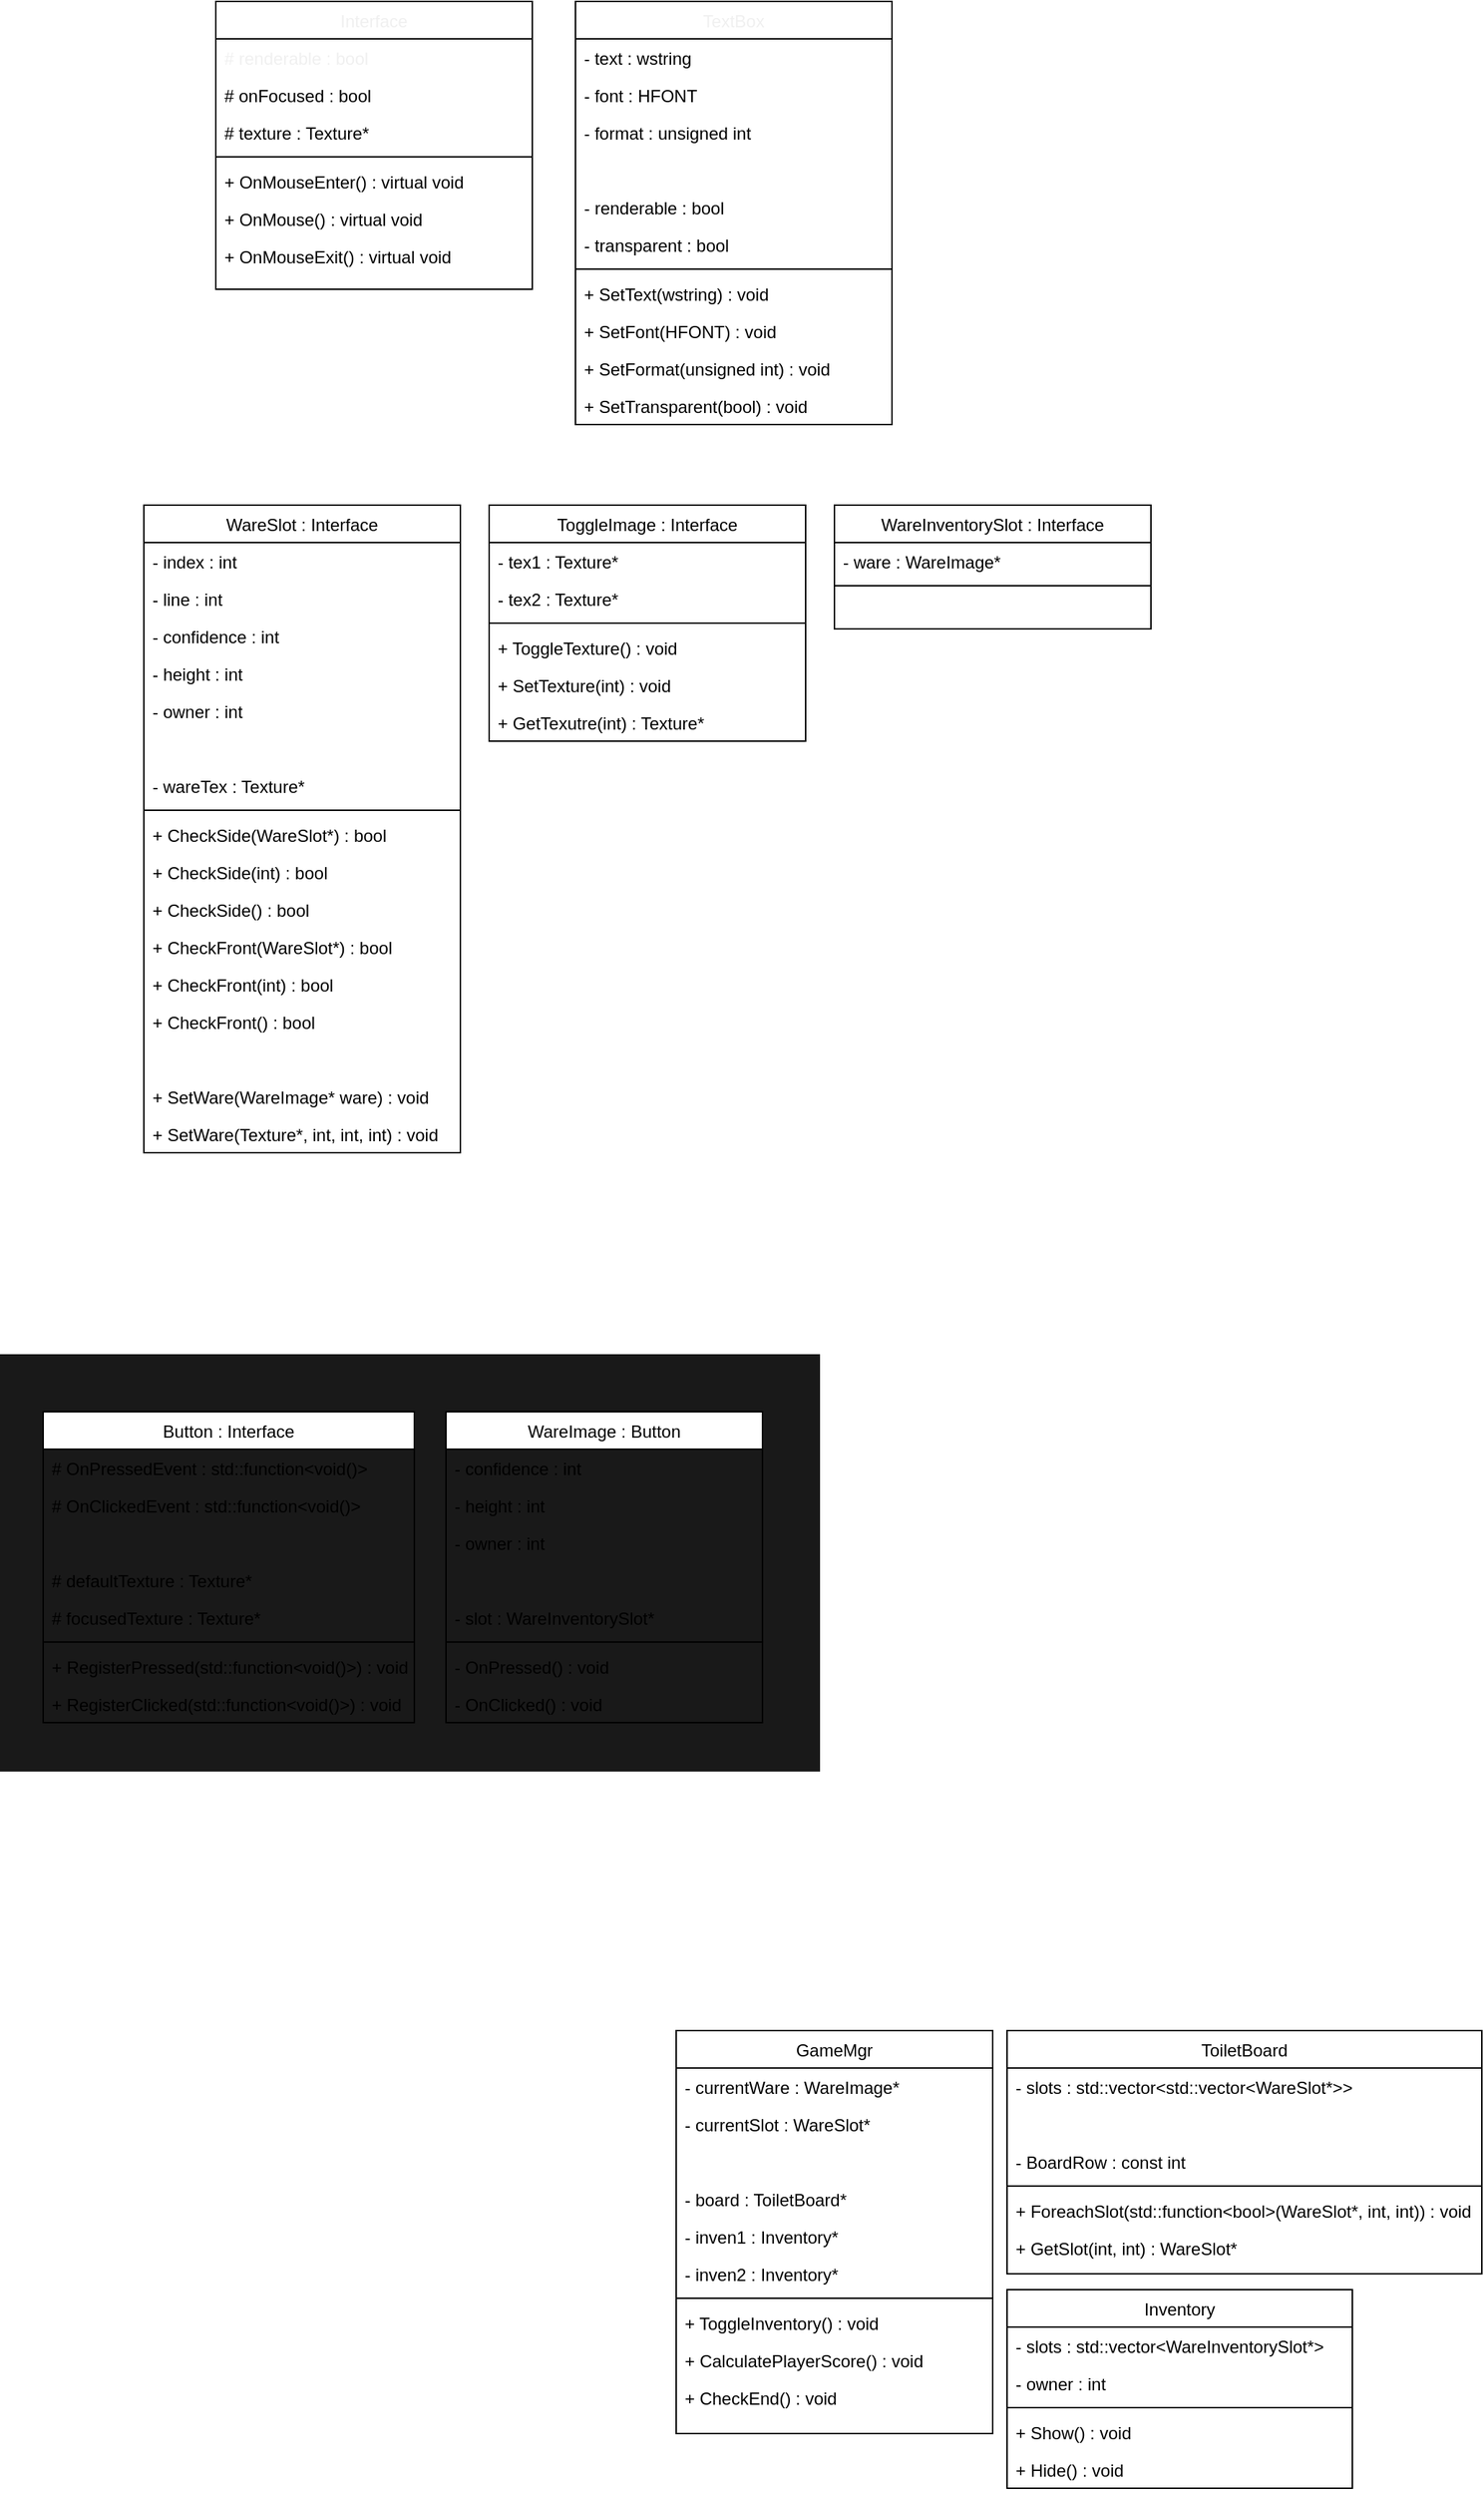 <mxfile>
    <diagram id="CibGFNZwmZv1jZGOBRNl" name="페이지-1">
        <mxGraphModel dx="1219" dy="820" grid="1" gridSize="10" guides="1" tooltips="1" connect="1" arrows="1" fold="1" page="1" pageScale="1" pageWidth="1169" pageHeight="827" math="0" shadow="0">
            <root>
                <mxCell id="0"/>
                <mxCell id="1" parent="0"/>
                <mxCell id="183" value="" style="rounded=1;whiteSpace=wrap;html=1;strokeColor=none;fontColor=#1C1C1C;fillColor=#191919;arcSize=0;" vertex="1" parent="1">
                    <mxGeometry x="240" y="960" width="570" height="290" as="geometry"/>
                </mxCell>
                <mxCell id="43" value="Interface" style="swimlane;fontStyle=0;align=center;verticalAlign=top;childLayout=stackLayout;horizontal=1;startSize=26;horizontalStack=0;resizeParent=1;resizeLast=0;collapsible=1;marginBottom=0;rounded=0;shadow=0;strokeWidth=1;spacingTop=0;fontColor=#F0F0F0;fillColor=none;" vertex="1" parent="1">
                    <mxGeometry x="390" y="20" width="220" height="200" as="geometry">
                        <mxRectangle x="220" y="90" width="160" height="26" as="alternateBounds"/>
                    </mxGeometry>
                </mxCell>
                <mxCell id="44" value="# renderable : bool" style="text;align=left;verticalAlign=top;spacingLeft=4;spacingRight=4;overflow=hidden;rotatable=0;points=[[0,0.5],[1,0.5]];portConstraint=eastwest;rounded=0;shadow=0;html=0;fontColor=#F0F0F0;" vertex="1" parent="43">
                    <mxGeometry y="26" width="220" height="26" as="geometry"/>
                </mxCell>
                <mxCell id="61" value="# onFocused : bool" style="text;align=left;verticalAlign=top;spacingLeft=4;spacingRight=4;overflow=hidden;rotatable=0;points=[[0,0.5],[1,0.5]];portConstraint=eastwest;rounded=0;shadow=0;html=0;" vertex="1" parent="43">
                    <mxGeometry y="52" width="220" height="26" as="geometry"/>
                </mxCell>
                <mxCell id="62" value="# texture : Texture*" style="text;align=left;verticalAlign=top;spacingLeft=4;spacingRight=4;overflow=hidden;rotatable=0;points=[[0,0.5],[1,0.5]];portConstraint=eastwest;rounded=0;shadow=0;html=0;" vertex="1" parent="43">
                    <mxGeometry y="78" width="220" height="26" as="geometry"/>
                </mxCell>
                <mxCell id="45" value="" style="line;html=1;strokeWidth=1;align=left;verticalAlign=middle;spacingTop=-1;spacingLeft=3;spacingRight=3;rotatable=0;labelPosition=right;points=[];portConstraint=eastwest;" vertex="1" parent="43">
                    <mxGeometry y="104" width="220" height="8" as="geometry"/>
                </mxCell>
                <mxCell id="46" value="+ OnMouseEnter() : virtual void" style="text;align=left;verticalAlign=top;spacingLeft=4;spacingRight=4;overflow=hidden;rotatable=0;points=[[0,0.5],[1,0.5]];portConstraint=eastwest;rounded=0;shadow=0;html=0;" vertex="1" parent="43">
                    <mxGeometry y="112" width="220" height="26" as="geometry"/>
                </mxCell>
                <mxCell id="47" value="+ OnMouse() : virtual void" style="text;align=left;verticalAlign=top;spacingLeft=4;spacingRight=4;overflow=hidden;rotatable=0;points=[[0,0.5],[1,0.5]];portConstraint=eastwest;rounded=0;shadow=0;html=0;" vertex="1" parent="43">
                    <mxGeometry y="138" width="220" height="26" as="geometry"/>
                </mxCell>
                <mxCell id="48" value="+ OnMouseExit() : virtual void" style="text;align=left;verticalAlign=top;spacingLeft=4;spacingRight=4;overflow=hidden;rotatable=0;points=[[0,0.5],[1,0.5]];portConstraint=eastwest;rounded=0;shadow=0;html=0;" vertex="1" parent="43">
                    <mxGeometry y="164" width="220" height="26" as="geometry"/>
                </mxCell>
                <mxCell id="49" value="Button : Interface" style="swimlane;fontStyle=0;align=center;verticalAlign=middle;childLayout=stackLayout;horizontal=1;startSize=26;horizontalStack=0;resizeParent=1;resizeLast=0;collapsible=1;marginBottom=0;rounded=0;shadow=0;strokeWidth=1;spacingTop=0;" vertex="1" parent="1">
                    <mxGeometry x="270" y="1000" width="258" height="216" as="geometry">
                        <mxRectangle x="-260" y="-10" width="160" height="26" as="alternateBounds"/>
                    </mxGeometry>
                </mxCell>
                <mxCell id="50" value="# OnPressedEvent : std::function&lt;void()&gt;" style="text;align=left;verticalAlign=middle;spacingLeft=4;spacingRight=4;overflow=hidden;rotatable=0;points=[[0,0.5],[1,0.5]];portConstraint=eastwest;rounded=0;shadow=0;html=0;" vertex="1" parent="49">
                    <mxGeometry y="26" width="258" height="26" as="geometry"/>
                </mxCell>
                <mxCell id="63" value="# OnClickedEvent : std::function&lt;void()&gt;" style="text;align=left;verticalAlign=middle;spacingLeft=4;spacingRight=4;overflow=hidden;rotatable=0;points=[[0,0.5],[1,0.5]];portConstraint=eastwest;rounded=0;shadow=0;html=0;" vertex="1" parent="49">
                    <mxGeometry y="52" width="258" height="26" as="geometry"/>
                </mxCell>
                <mxCell id="65" value=" " style="text;align=left;verticalAlign=middle;spacingLeft=4;spacingRight=4;overflow=hidden;rotatable=0;points=[[0,0.5],[1,0.5]];portConstraint=eastwest;rounded=0;shadow=0;html=0;" vertex="1" parent="49">
                    <mxGeometry y="78" width="258" height="26" as="geometry"/>
                </mxCell>
                <mxCell id="66" value="# defaultTexture : Texture*" style="text;align=left;verticalAlign=middle;spacingLeft=4;spacingRight=4;overflow=hidden;rotatable=0;points=[[0,0.5],[1,0.5]];portConstraint=eastwest;rounded=0;shadow=0;html=0;" vertex="1" parent="49">
                    <mxGeometry y="104" width="258" height="26" as="geometry"/>
                </mxCell>
                <mxCell id="74" value="# focusedTexture : Texture*" style="text;align=left;verticalAlign=middle;spacingLeft=4;spacingRight=4;overflow=hidden;rotatable=0;points=[[0,0.5],[1,0.5]];portConstraint=eastwest;rounded=0;shadow=0;html=0;" vertex="1" parent="49">
                    <mxGeometry y="130" width="258" height="26" as="geometry"/>
                </mxCell>
                <mxCell id="51" value="" style="line;html=1;strokeWidth=1;align=left;verticalAlign=middle;spacingTop=-1;spacingLeft=3;spacingRight=3;rotatable=0;labelPosition=right;points=[];portConstraint=eastwest;" vertex="1" parent="49">
                    <mxGeometry y="156" width="258" height="8" as="geometry"/>
                </mxCell>
                <mxCell id="52" value="+ RegisterPressed(std::function&lt;void()&gt;) : void" style="text;align=left;verticalAlign=middle;spacingLeft=4;spacingRight=4;overflow=hidden;rotatable=0;points=[[0,0.5],[1,0.5]];portConstraint=eastwest;rounded=0;shadow=0;html=0;" vertex="1" parent="49">
                    <mxGeometry y="164" width="258" height="26" as="geometry"/>
                </mxCell>
                <mxCell id="75" value="+ RegisterClicked(std::function&lt;void()&gt;) : void" style="text;align=left;verticalAlign=middle;spacingLeft=4;spacingRight=4;overflow=hidden;rotatable=0;points=[[0,0.5],[1,0.5]];portConstraint=eastwest;rounded=0;shadow=0;html=0;" vertex="1" parent="49">
                    <mxGeometry y="190" width="258" height="26" as="geometry"/>
                </mxCell>
                <mxCell id="76" value="TextBox" style="swimlane;fontStyle=0;align=center;verticalAlign=top;childLayout=stackLayout;horizontal=1;startSize=26;horizontalStack=0;resizeParent=1;resizeLast=0;collapsible=1;marginBottom=0;rounded=0;shadow=0;strokeWidth=1;spacingTop=0;fontColor=#F0F0F0;fillColor=none;labelBackgroundColor=default;" vertex="1" parent="1">
                    <mxGeometry x="640" y="20" width="220" height="294" as="geometry">
                        <mxRectangle x="220" y="90" width="160" height="26" as="alternateBounds"/>
                    </mxGeometry>
                </mxCell>
                <mxCell id="77" value="- text : wstring" style="text;align=left;verticalAlign=top;spacingLeft=4;spacingRight=4;overflow=hidden;rotatable=0;points=[[0,0.5],[1,0.5]];portConstraint=eastwest;rounded=0;shadow=0;html=0;" vertex="1" parent="76">
                    <mxGeometry y="26" width="220" height="26" as="geometry"/>
                </mxCell>
                <mxCell id="78" value="- font : HFONT" style="text;align=left;verticalAlign=top;spacingLeft=4;spacingRight=4;overflow=hidden;rotatable=0;points=[[0,0.5],[1,0.5]];portConstraint=eastwest;rounded=0;shadow=0;html=0;" vertex="1" parent="76">
                    <mxGeometry y="52" width="220" height="26" as="geometry"/>
                </mxCell>
                <mxCell id="85" value="- format : unsigned int" style="text;align=left;verticalAlign=top;spacingLeft=4;spacingRight=4;overflow=hidden;rotatable=0;points=[[0,0.5],[1,0.5]];portConstraint=eastwest;rounded=0;shadow=0;html=0;" vertex="1" parent="76">
                    <mxGeometry y="78" width="220" height="26" as="geometry"/>
                </mxCell>
                <mxCell id="86" value=" " style="text;align=left;verticalAlign=top;spacingLeft=4;spacingRight=4;overflow=hidden;rotatable=0;points=[[0,0.5],[1,0.5]];portConstraint=eastwest;rounded=0;shadow=0;html=0;" vertex="1" parent="76">
                    <mxGeometry y="104" width="220" height="26" as="geometry"/>
                </mxCell>
                <mxCell id="79" value="- renderable : bool" style="text;align=left;verticalAlign=top;spacingLeft=4;spacingRight=4;overflow=hidden;rotatable=0;points=[[0,0.5],[1,0.5]];portConstraint=eastwest;rounded=0;shadow=0;html=0;" vertex="1" parent="76">
                    <mxGeometry y="130" width="220" height="26" as="geometry"/>
                </mxCell>
                <mxCell id="84" value="- transparent : bool" style="text;align=left;verticalAlign=top;spacingLeft=4;spacingRight=4;overflow=hidden;rotatable=0;points=[[0,0.5],[1,0.5]];portConstraint=eastwest;rounded=0;shadow=0;html=0;" vertex="1" parent="76">
                    <mxGeometry y="156" width="220" height="26" as="geometry"/>
                </mxCell>
                <mxCell id="80" value="" style="line;html=1;strokeWidth=1;align=left;verticalAlign=middle;spacingTop=-1;spacingLeft=3;spacingRight=3;rotatable=0;labelPosition=right;points=[];portConstraint=eastwest;" vertex="1" parent="76">
                    <mxGeometry y="182" width="220" height="8" as="geometry"/>
                </mxCell>
                <mxCell id="81" value="+ SetText(wstring) : void" style="text;align=left;verticalAlign=top;spacingLeft=4;spacingRight=4;overflow=hidden;rotatable=0;points=[[0,0.5],[1,0.5]];portConstraint=eastwest;rounded=0;shadow=0;html=0;" vertex="1" parent="76">
                    <mxGeometry y="190" width="220" height="26" as="geometry"/>
                </mxCell>
                <mxCell id="82" value="+ SetFont(HFONT) : void" style="text;align=left;verticalAlign=top;spacingLeft=4;spacingRight=4;overflow=hidden;rotatable=0;points=[[0,0.5],[1,0.5]];portConstraint=eastwest;rounded=0;shadow=0;html=0;" vertex="1" parent="76">
                    <mxGeometry y="216" width="220" height="26" as="geometry"/>
                </mxCell>
                <mxCell id="83" value="+ SetFormat(unsigned int) : void" style="text;align=left;verticalAlign=top;spacingLeft=4;spacingRight=4;overflow=hidden;rotatable=0;points=[[0,0.5],[1,0.5]];portConstraint=eastwest;rounded=0;shadow=0;html=0;" vertex="1" parent="76">
                    <mxGeometry y="242" width="220" height="26" as="geometry"/>
                </mxCell>
                <mxCell id="87" value="+ SetTransparent(bool) : void" style="text;align=left;verticalAlign=top;spacingLeft=4;spacingRight=4;overflow=hidden;rotatable=0;points=[[0,0.5],[1,0.5]];portConstraint=eastwest;rounded=0;shadow=0;html=0;" vertex="1" parent="76">
                    <mxGeometry y="268" width="220" height="26" as="geometry"/>
                </mxCell>
                <mxCell id="88" value="ToggleImage : Interface" style="swimlane;fontStyle=0;align=center;verticalAlign=top;childLayout=stackLayout;horizontal=1;startSize=26;horizontalStack=0;resizeParent=1;resizeLast=0;collapsible=1;marginBottom=0;rounded=0;shadow=0;strokeWidth=1;spacingTop=0;" vertex="1" parent="1">
                    <mxGeometry x="580" y="370" width="220" height="164" as="geometry">
                        <mxRectangle x="220" y="90" width="160" height="26" as="alternateBounds"/>
                    </mxGeometry>
                </mxCell>
                <mxCell id="91" value="- tex1 : Texture*" style="text;align=left;verticalAlign=top;spacingLeft=4;spacingRight=4;overflow=hidden;rotatable=0;points=[[0,0.5],[1,0.5]];portConstraint=eastwest;rounded=0;shadow=0;html=0;" vertex="1" parent="88">
                    <mxGeometry y="26" width="220" height="26" as="geometry"/>
                </mxCell>
                <mxCell id="96" value="- tex2 : Texture*" style="text;align=left;verticalAlign=top;spacingLeft=4;spacingRight=4;overflow=hidden;rotatable=0;points=[[0,0.5],[1,0.5]];portConstraint=eastwest;rounded=0;shadow=0;html=0;" vertex="1" parent="88">
                    <mxGeometry y="52" width="220" height="26" as="geometry"/>
                </mxCell>
                <mxCell id="92" value="" style="line;html=1;strokeWidth=1;align=left;verticalAlign=middle;spacingTop=-1;spacingLeft=3;spacingRight=3;rotatable=0;labelPosition=right;points=[];portConstraint=eastwest;" vertex="1" parent="88">
                    <mxGeometry y="78" width="220" height="8" as="geometry"/>
                </mxCell>
                <mxCell id="93" value="+ ToggleTexture() : void" style="text;align=left;verticalAlign=top;spacingLeft=4;spacingRight=4;overflow=hidden;rotatable=0;points=[[0,0.5],[1,0.5]];portConstraint=eastwest;rounded=0;shadow=0;html=0;" vertex="1" parent="88">
                    <mxGeometry y="86" width="220" height="26" as="geometry"/>
                </mxCell>
                <mxCell id="94" value="+ SetTexture(int) : void" style="text;align=left;verticalAlign=top;spacingLeft=4;spacingRight=4;overflow=hidden;rotatable=0;points=[[0,0.5],[1,0.5]];portConstraint=eastwest;rounded=0;shadow=0;html=0;" vertex="1" parent="88">
                    <mxGeometry y="112" width="220" height="26" as="geometry"/>
                </mxCell>
                <mxCell id="95" value="+ GetTexutre(int) : Texture*" style="text;align=left;verticalAlign=top;spacingLeft=4;spacingRight=4;overflow=hidden;rotatable=0;points=[[0,0.5],[1,0.5]];portConstraint=eastwest;rounded=0;shadow=0;html=0;" vertex="1" parent="88">
                    <mxGeometry y="138" width="220" height="26" as="geometry"/>
                </mxCell>
                <mxCell id="97" value="WareImage : Button" style="swimlane;fontStyle=0;align=center;verticalAlign=top;childLayout=stackLayout;horizontal=1;startSize=26;horizontalStack=0;resizeParent=1;resizeLast=0;collapsible=1;marginBottom=0;rounded=0;shadow=0;strokeWidth=1;spacingTop=0;" vertex="1" parent="1">
                    <mxGeometry x="550" y="1000" width="220" height="216" as="geometry">
                        <mxRectangle x="220" y="90" width="160" height="26" as="alternateBounds"/>
                    </mxGeometry>
                </mxCell>
                <mxCell id="98" value="- confidence : int" style="text;align=left;verticalAlign=top;spacingLeft=4;spacingRight=4;overflow=hidden;rotatable=0;points=[[0,0.5],[1,0.5]];portConstraint=eastwest;rounded=0;shadow=0;html=0;" vertex="1" parent="97">
                    <mxGeometry y="26" width="220" height="26" as="geometry"/>
                </mxCell>
                <mxCell id="99" value="- height : int" style="text;align=left;verticalAlign=top;spacingLeft=4;spacingRight=4;overflow=hidden;rotatable=0;points=[[0,0.5],[1,0.5]];portConstraint=eastwest;rounded=0;shadow=0;html=0;" vertex="1" parent="97">
                    <mxGeometry y="52" width="220" height="26" as="geometry"/>
                </mxCell>
                <mxCell id="104" value="- owner : int" style="text;align=left;verticalAlign=top;spacingLeft=4;spacingRight=4;overflow=hidden;rotatable=0;points=[[0,0.5],[1,0.5]];portConstraint=eastwest;rounded=0;shadow=0;html=0;" vertex="1" parent="97">
                    <mxGeometry y="78" width="220" height="26" as="geometry"/>
                </mxCell>
                <mxCell id="106" value=" " style="text;align=left;verticalAlign=top;spacingLeft=4;spacingRight=4;overflow=hidden;rotatable=0;points=[[0,0.5],[1,0.5]];portConstraint=eastwest;rounded=0;shadow=0;html=0;" vertex="1" parent="97">
                    <mxGeometry y="104" width="220" height="26" as="geometry"/>
                </mxCell>
                <mxCell id="107" value="- slot : WareInventorySlot*" style="text;align=left;verticalAlign=top;spacingLeft=4;spacingRight=4;overflow=hidden;rotatable=0;points=[[0,0.5],[1,0.5]];portConstraint=eastwest;rounded=0;shadow=0;html=0;" vertex="1" parent="97">
                    <mxGeometry y="130" width="220" height="26" as="geometry"/>
                </mxCell>
                <mxCell id="100" value="" style="line;html=1;strokeWidth=1;align=left;verticalAlign=middle;spacingTop=-1;spacingLeft=3;spacingRight=3;rotatable=0;labelPosition=right;points=[];portConstraint=eastwest;" vertex="1" parent="97">
                    <mxGeometry y="156" width="220" height="8" as="geometry"/>
                </mxCell>
                <mxCell id="101" value="- OnPressed() : void" style="text;align=left;verticalAlign=top;spacingLeft=4;spacingRight=4;overflow=hidden;rotatable=0;points=[[0,0.5],[1,0.5]];portConstraint=eastwest;rounded=0;shadow=0;html=0;" vertex="1" parent="97">
                    <mxGeometry y="164" width="220" height="26" as="geometry"/>
                </mxCell>
                <mxCell id="105" value="- OnClicked() : void" style="text;align=left;verticalAlign=top;spacingLeft=4;spacingRight=4;overflow=hidden;rotatable=0;points=[[0,0.5],[1,0.5]];portConstraint=eastwest;rounded=0;shadow=0;html=0;" vertex="1" parent="97">
                    <mxGeometry y="190" width="220" height="26" as="geometry"/>
                </mxCell>
                <mxCell id="108" value="WareInventorySlot : Interface" style="swimlane;fontStyle=0;align=center;verticalAlign=top;childLayout=stackLayout;horizontal=1;startSize=26;horizontalStack=0;resizeParent=1;resizeLast=0;collapsible=1;marginBottom=0;rounded=0;shadow=0;strokeWidth=1;spacingTop=0;" vertex="1" parent="1">
                    <mxGeometry x="820" y="370" width="220" height="86" as="geometry">
                        <mxRectangle x="220" y="90" width="160" height="26" as="alternateBounds"/>
                    </mxGeometry>
                </mxCell>
                <mxCell id="109" value="- ware : WareImage*" style="text;align=left;verticalAlign=top;spacingLeft=4;spacingRight=4;overflow=hidden;rotatable=0;points=[[0,0.5],[1,0.5]];portConstraint=eastwest;rounded=0;shadow=0;html=0;" vertex="1" parent="108">
                    <mxGeometry y="26" width="220" height="26" as="geometry"/>
                </mxCell>
                <mxCell id="111" value="" style="line;html=1;strokeWidth=1;align=left;verticalAlign=middle;spacingTop=-1;spacingLeft=3;spacingRight=3;rotatable=0;labelPosition=right;points=[];portConstraint=eastwest;" vertex="1" parent="108">
                    <mxGeometry y="52" width="220" height="8" as="geometry"/>
                </mxCell>
                <mxCell id="113" value=" " style="text;align=left;verticalAlign=top;spacingLeft=4;spacingRight=4;overflow=hidden;rotatable=0;points=[[0,0.5],[1,0.5]];portConstraint=eastwest;rounded=0;shadow=0;html=0;" vertex="1" parent="108">
                    <mxGeometry y="60" width="220" height="26" as="geometry"/>
                </mxCell>
                <mxCell id="115" value="WareSlot : Interface" style="swimlane;fontStyle=0;align=center;verticalAlign=top;childLayout=stackLayout;horizontal=1;startSize=26;horizontalStack=0;resizeParent=1;resizeLast=0;collapsible=1;marginBottom=0;rounded=0;shadow=0;strokeWidth=1;spacingTop=0;" vertex="1" parent="1">
                    <mxGeometry x="340" y="370" width="220" height="450" as="geometry">
                        <mxRectangle x="220" y="90" width="160" height="26" as="alternateBounds"/>
                    </mxGeometry>
                </mxCell>
                <mxCell id="116" value="- index : int" style="text;align=left;verticalAlign=top;spacingLeft=4;spacingRight=4;overflow=hidden;rotatable=0;points=[[0,0.5],[1,0.5]];portConstraint=eastwest;rounded=0;shadow=0;html=0;" vertex="1" parent="115">
                    <mxGeometry y="26" width="220" height="26" as="geometry"/>
                </mxCell>
                <mxCell id="119" value="- line : int" style="text;align=left;verticalAlign=top;spacingLeft=4;spacingRight=4;overflow=hidden;rotatable=0;points=[[0,0.5],[1,0.5]];portConstraint=eastwest;rounded=0;shadow=0;html=0;" vertex="1" parent="115">
                    <mxGeometry y="52" width="220" height="26" as="geometry"/>
                </mxCell>
                <mxCell id="120" value="- confidence : int" style="text;align=left;verticalAlign=top;spacingLeft=4;spacingRight=4;overflow=hidden;rotatable=0;points=[[0,0.5],[1,0.5]];portConstraint=eastwest;rounded=0;shadow=0;html=0;" vertex="1" parent="115">
                    <mxGeometry y="78" width="220" height="26" as="geometry"/>
                </mxCell>
                <mxCell id="121" value="- height : int" style="text;align=left;verticalAlign=top;spacingLeft=4;spacingRight=4;overflow=hidden;rotatable=0;points=[[0,0.5],[1,0.5]];portConstraint=eastwest;rounded=0;shadow=0;html=0;" vertex="1" parent="115">
                    <mxGeometry y="104" width="220" height="26" as="geometry"/>
                </mxCell>
                <mxCell id="122" value="- owner : int" style="text;align=left;verticalAlign=top;spacingLeft=4;spacingRight=4;overflow=hidden;rotatable=0;points=[[0,0.5],[1,0.5]];portConstraint=eastwest;rounded=0;shadow=0;html=0;" vertex="1" parent="115">
                    <mxGeometry y="130" width="220" height="26" as="geometry"/>
                </mxCell>
                <mxCell id="123" value=" " style="text;align=left;verticalAlign=top;spacingLeft=4;spacingRight=4;overflow=hidden;rotatable=0;points=[[0,0.5],[1,0.5]];portConstraint=eastwest;rounded=0;shadow=0;html=0;" vertex="1" parent="115">
                    <mxGeometry y="156" width="220" height="26" as="geometry"/>
                </mxCell>
                <mxCell id="124" value="- wareTex : Texture*" style="text;align=left;verticalAlign=top;spacingLeft=4;spacingRight=4;overflow=hidden;rotatable=0;points=[[0,0.5],[1,0.5]];portConstraint=eastwest;rounded=0;shadow=0;html=0;" vertex="1" parent="115">
                    <mxGeometry y="182" width="220" height="26" as="geometry"/>
                </mxCell>
                <mxCell id="117" value="" style="line;html=1;strokeWidth=1;align=left;verticalAlign=middle;spacingTop=-1;spacingLeft=3;spacingRight=3;rotatable=0;labelPosition=right;points=[];portConstraint=eastwest;" vertex="1" parent="115">
                    <mxGeometry y="208" width="220" height="8" as="geometry"/>
                </mxCell>
                <mxCell id="118" value="+ CheckSide(WareSlot*) : bool" style="text;align=left;verticalAlign=top;spacingLeft=4;spacingRight=4;overflow=hidden;rotatable=0;points=[[0,0.5],[1,0.5]];portConstraint=eastwest;rounded=0;shadow=0;html=0;" vertex="1" parent="115">
                    <mxGeometry y="216" width="220" height="26" as="geometry"/>
                </mxCell>
                <mxCell id="125" value="+ CheckSide(int) : bool" style="text;align=left;verticalAlign=top;spacingLeft=4;spacingRight=4;overflow=hidden;rotatable=0;points=[[0,0.5],[1,0.5]];portConstraint=eastwest;rounded=0;shadow=0;html=0;" vertex="1" parent="115">
                    <mxGeometry y="242" width="220" height="26" as="geometry"/>
                </mxCell>
                <mxCell id="129" value="+ CheckSide() : bool" style="text;align=left;verticalAlign=top;spacingLeft=4;spacingRight=4;overflow=hidden;rotatable=0;points=[[0,0.5],[1,0.5]];portConstraint=eastwest;rounded=0;shadow=0;html=0;" vertex="1" parent="115">
                    <mxGeometry y="268" width="220" height="26" as="geometry"/>
                </mxCell>
                <mxCell id="126" value="+ CheckFront(WareSlot*) : bool" style="text;align=left;verticalAlign=top;spacingLeft=4;spacingRight=4;overflow=hidden;rotatable=0;points=[[0,0.5],[1,0.5]];portConstraint=eastwest;rounded=0;shadow=0;html=0;" vertex="1" parent="115">
                    <mxGeometry y="294" width="220" height="26" as="geometry"/>
                </mxCell>
                <mxCell id="127" value="+ CheckFront(int) : bool" style="text;align=left;verticalAlign=top;spacingLeft=4;spacingRight=4;overflow=hidden;rotatable=0;points=[[0,0.5],[1,0.5]];portConstraint=eastwest;rounded=0;shadow=0;html=0;" vertex="1" parent="115">
                    <mxGeometry y="320" width="220" height="26" as="geometry"/>
                </mxCell>
                <mxCell id="128" value="+ CheckFront() : bool" style="text;align=left;verticalAlign=top;spacingLeft=4;spacingRight=4;overflow=hidden;rotatable=0;points=[[0,0.5],[1,0.5]];portConstraint=eastwest;rounded=0;shadow=0;html=0;" vertex="1" parent="115">
                    <mxGeometry y="346" width="220" height="26" as="geometry"/>
                </mxCell>
                <mxCell id="130" value=" " style="text;align=left;verticalAlign=top;spacingLeft=4;spacingRight=4;overflow=hidden;rotatable=0;points=[[0,0.5],[1,0.5]];portConstraint=eastwest;rounded=0;shadow=0;html=0;" vertex="1" parent="115">
                    <mxGeometry y="372" width="220" height="26" as="geometry"/>
                </mxCell>
                <mxCell id="131" value="+ SetWare(WareImage* ware) : void" style="text;align=left;verticalAlign=top;spacingLeft=4;spacingRight=4;overflow=hidden;rotatable=0;points=[[0,0.5],[1,0.5]];portConstraint=eastwest;rounded=0;shadow=0;html=0;" vertex="1" parent="115">
                    <mxGeometry y="398" width="220" height="26" as="geometry"/>
                </mxCell>
                <mxCell id="132" value="+ SetWare(Texture*, int, int, int) : void" style="text;align=left;verticalAlign=top;spacingLeft=4;spacingRight=4;overflow=hidden;rotatable=0;points=[[0,0.5],[1,0.5]];portConstraint=eastwest;rounded=0;shadow=0;html=0;" vertex="1" parent="115">
                    <mxGeometry y="424" width="220" height="26" as="geometry"/>
                </mxCell>
                <mxCell id="133" value="Inventory" style="swimlane;fontStyle=0;align=center;verticalAlign=top;childLayout=stackLayout;horizontal=1;startSize=26;horizontalStack=0;resizeParent=1;resizeLast=0;collapsible=1;marginBottom=0;rounded=0;shadow=0;strokeWidth=1;spacingTop=0;" vertex="1" parent="1">
                    <mxGeometry x="940" y="1610" width="240" height="138" as="geometry">
                        <mxRectangle x="220" y="90" width="160" height="26" as="alternateBounds"/>
                    </mxGeometry>
                </mxCell>
                <mxCell id="134" value="- slots : std::vector&lt;WareInventorySlot*&gt;" style="text;align=left;verticalAlign=top;spacingLeft=4;spacingRight=4;overflow=hidden;rotatable=0;points=[[0,0.5],[1,0.5]];portConstraint=eastwest;rounded=0;shadow=0;html=0;" vertex="1" parent="133">
                    <mxGeometry y="26" width="240" height="26" as="geometry"/>
                </mxCell>
                <mxCell id="136" value="- owner : int" style="text;align=left;verticalAlign=top;spacingLeft=4;spacingRight=4;overflow=hidden;rotatable=0;points=[[0,0.5],[1,0.5]];portConstraint=eastwest;rounded=0;shadow=0;html=0;" vertex="1" parent="133">
                    <mxGeometry y="52" width="240" height="26" as="geometry"/>
                </mxCell>
                <mxCell id="139" value="" style="line;html=1;strokeWidth=1;align=left;verticalAlign=middle;spacingTop=-1;spacingLeft=3;spacingRight=3;rotatable=0;labelPosition=right;points=[];portConstraint=eastwest;" vertex="1" parent="133">
                    <mxGeometry y="78" width="240" height="8" as="geometry"/>
                </mxCell>
                <mxCell id="140" value="+ Show() : void" style="text;align=left;verticalAlign=top;spacingLeft=4;spacingRight=4;overflow=hidden;rotatable=0;points=[[0,0.5],[1,0.5]];portConstraint=eastwest;rounded=0;shadow=0;html=0;" vertex="1" parent="133">
                    <mxGeometry y="86" width="240" height="26" as="geometry"/>
                </mxCell>
                <mxCell id="141" value="+ Hide() : void" style="text;align=left;verticalAlign=top;spacingLeft=4;spacingRight=4;overflow=hidden;rotatable=0;points=[[0,0.5],[1,0.5]];portConstraint=eastwest;rounded=0;shadow=0;html=0;" vertex="1" parent="133">
                    <mxGeometry y="112" width="240" height="26" as="geometry"/>
                </mxCell>
                <mxCell id="142" value="ToiletBoard" style="swimlane;fontStyle=0;align=center;verticalAlign=top;childLayout=stackLayout;horizontal=1;startSize=26;horizontalStack=0;resizeParent=1;resizeLast=0;collapsible=1;marginBottom=0;rounded=0;shadow=0;strokeWidth=1;spacingTop=0;" vertex="1" parent="1">
                    <mxGeometry x="940" y="1430" width="330" height="169" as="geometry">
                        <mxRectangle x="220" y="90" width="160" height="26" as="alternateBounds"/>
                    </mxGeometry>
                </mxCell>
                <mxCell id="143" value="- slots : std::vector&lt;std::vector&lt;WareSlot*&gt;&gt;" style="text;align=left;verticalAlign=top;spacingLeft=4;spacingRight=4;overflow=hidden;rotatable=0;points=[[0,0.5],[1,0.5]];portConstraint=eastwest;rounded=0;shadow=0;html=0;" vertex="1" parent="142">
                    <mxGeometry y="26" width="330" height="26" as="geometry"/>
                </mxCell>
                <mxCell id="145" value=" " style="text;align=left;verticalAlign=top;spacingLeft=4;spacingRight=4;overflow=hidden;rotatable=0;points=[[0,0.5],[1,0.5]];portConstraint=eastwest;rounded=0;shadow=0;html=0;" vertex="1" parent="142">
                    <mxGeometry y="52" width="330" height="26" as="geometry"/>
                </mxCell>
                <mxCell id="146" value="- BoardRow : const int" style="text;align=left;verticalAlign=top;spacingLeft=4;spacingRight=4;overflow=hidden;rotatable=0;points=[[0,0.5],[1,0.5]];portConstraint=eastwest;rounded=0;shadow=0;html=0;" vertex="1" parent="142">
                    <mxGeometry y="78" width="330" height="26" as="geometry"/>
                </mxCell>
                <mxCell id="147" value="" style="line;html=1;strokeWidth=1;align=left;verticalAlign=middle;spacingTop=-1;spacingLeft=3;spacingRight=3;rotatable=0;labelPosition=right;points=[];portConstraint=eastwest;" vertex="1" parent="142">
                    <mxGeometry y="104" width="330" height="8" as="geometry"/>
                </mxCell>
                <mxCell id="148" value="+ ForeachSlot(std::function&lt;bool&gt;(WareSlot*, int, int)) : void" style="text;align=left;verticalAlign=top;spacingLeft=4;spacingRight=4;overflow=hidden;rotatable=0;points=[[0,0.5],[1,0.5]];portConstraint=eastwest;rounded=0;shadow=0;html=0;" vertex="1" parent="142">
                    <mxGeometry y="112" width="330" height="26" as="geometry"/>
                </mxCell>
                <mxCell id="149" value="+ GetSlot(int, int) : WareSlot*" style="text;align=left;verticalAlign=top;spacingLeft=4;spacingRight=4;overflow=hidden;rotatable=0;points=[[0,0.5],[1,0.5]];portConstraint=eastwest;rounded=0;shadow=0;html=0;" vertex="1" parent="142">
                    <mxGeometry y="138" width="330" height="26" as="geometry"/>
                </mxCell>
                <mxCell id="151" value="GameMgr" style="swimlane;fontStyle=0;align=center;verticalAlign=top;childLayout=stackLayout;horizontal=1;startSize=26;horizontalStack=0;resizeParent=1;resizeLast=0;collapsible=1;marginBottom=0;rounded=0;shadow=0;strokeWidth=1;spacingTop=0;" vertex="1" parent="1">
                    <mxGeometry x="710" y="1430" width="220" height="280" as="geometry">
                        <mxRectangle x="220" y="90" width="160" height="26" as="alternateBounds"/>
                    </mxGeometry>
                </mxCell>
                <mxCell id="152" value="- currentWare : WareImage*" style="text;align=left;verticalAlign=top;spacingLeft=4;spacingRight=4;overflow=hidden;rotatable=0;points=[[0,0.5],[1,0.5]];portConstraint=eastwest;rounded=0;shadow=0;html=0;" vertex="1" parent="151">
                    <mxGeometry y="26" width="220" height="26" as="geometry"/>
                </mxCell>
                <mxCell id="153" value="- currentSlot : WareSlot*" style="text;align=left;verticalAlign=top;spacingLeft=4;spacingRight=4;overflow=hidden;rotatable=0;points=[[0,0.5],[1,0.5]];portConstraint=eastwest;rounded=0;shadow=0;html=0;" vertex="1" parent="151">
                    <mxGeometry y="52" width="220" height="26" as="geometry"/>
                </mxCell>
                <mxCell id="158" value=" " style="text;align=left;verticalAlign=top;spacingLeft=4;spacingRight=4;overflow=hidden;rotatable=0;points=[[0,0.5],[1,0.5]];portConstraint=eastwest;rounded=0;shadow=0;html=0;" vertex="1" parent="151">
                    <mxGeometry y="78" width="220" height="26" as="geometry"/>
                </mxCell>
                <mxCell id="155" value="- board : ToiletBoard*" style="text;align=left;verticalAlign=top;spacingLeft=4;spacingRight=4;overflow=hidden;rotatable=0;points=[[0,0.5],[1,0.5]];portConstraint=eastwest;rounded=0;shadow=0;html=0;" vertex="1" parent="151">
                    <mxGeometry y="104" width="220" height="26" as="geometry"/>
                </mxCell>
                <mxCell id="156" value="- inven1 : Inventory*" style="text;align=left;verticalAlign=top;spacingLeft=4;spacingRight=4;overflow=hidden;rotatable=0;points=[[0,0.5],[1,0.5]];portConstraint=eastwest;rounded=0;shadow=0;html=0;" vertex="1" parent="151">
                    <mxGeometry y="130" width="220" height="26" as="geometry"/>
                </mxCell>
                <mxCell id="157" value="- inven2 : Inventory*" style="text;align=left;verticalAlign=top;spacingLeft=4;spacingRight=4;overflow=hidden;rotatable=0;points=[[0,0.5],[1,0.5]];portConstraint=eastwest;rounded=0;shadow=0;html=0;" vertex="1" parent="151">
                    <mxGeometry y="156" width="220" height="26" as="geometry"/>
                </mxCell>
                <mxCell id="154" value="" style="line;html=1;strokeWidth=1;align=left;verticalAlign=middle;spacingTop=-1;spacingLeft=3;spacingRight=3;rotatable=0;labelPosition=right;points=[];portConstraint=eastwest;" vertex="1" parent="151">
                    <mxGeometry y="182" width="220" height="8" as="geometry"/>
                </mxCell>
                <mxCell id="171" value="+ ToggleInventory() : void" style="text;align=left;verticalAlign=top;spacingLeft=4;spacingRight=4;overflow=hidden;rotatable=0;points=[[0,0.5],[1,0.5]];portConstraint=eastwest;rounded=0;shadow=0;html=0;" vertex="1" parent="151">
                    <mxGeometry y="190" width="220" height="26" as="geometry"/>
                </mxCell>
                <mxCell id="172" value="+ CalculatePlayerScore() : void" style="text;align=left;verticalAlign=top;spacingLeft=4;spacingRight=4;overflow=hidden;rotatable=0;points=[[0,0.5],[1,0.5]];portConstraint=eastwest;rounded=0;shadow=0;html=0;" vertex="1" parent="151">
                    <mxGeometry y="216" width="220" height="26" as="geometry"/>
                </mxCell>
                <mxCell id="173" value="+ CheckEnd() : void" style="text;align=left;verticalAlign=top;spacingLeft=4;spacingRight=4;overflow=hidden;rotatable=0;points=[[0,0.5],[1,0.5]];portConstraint=eastwest;rounded=0;shadow=0;html=0;" vertex="1" parent="151">
                    <mxGeometry y="242" width="220" height="26" as="geometry"/>
                </mxCell>
            </root>
        </mxGraphModel>
    </diagram>
</mxfile>